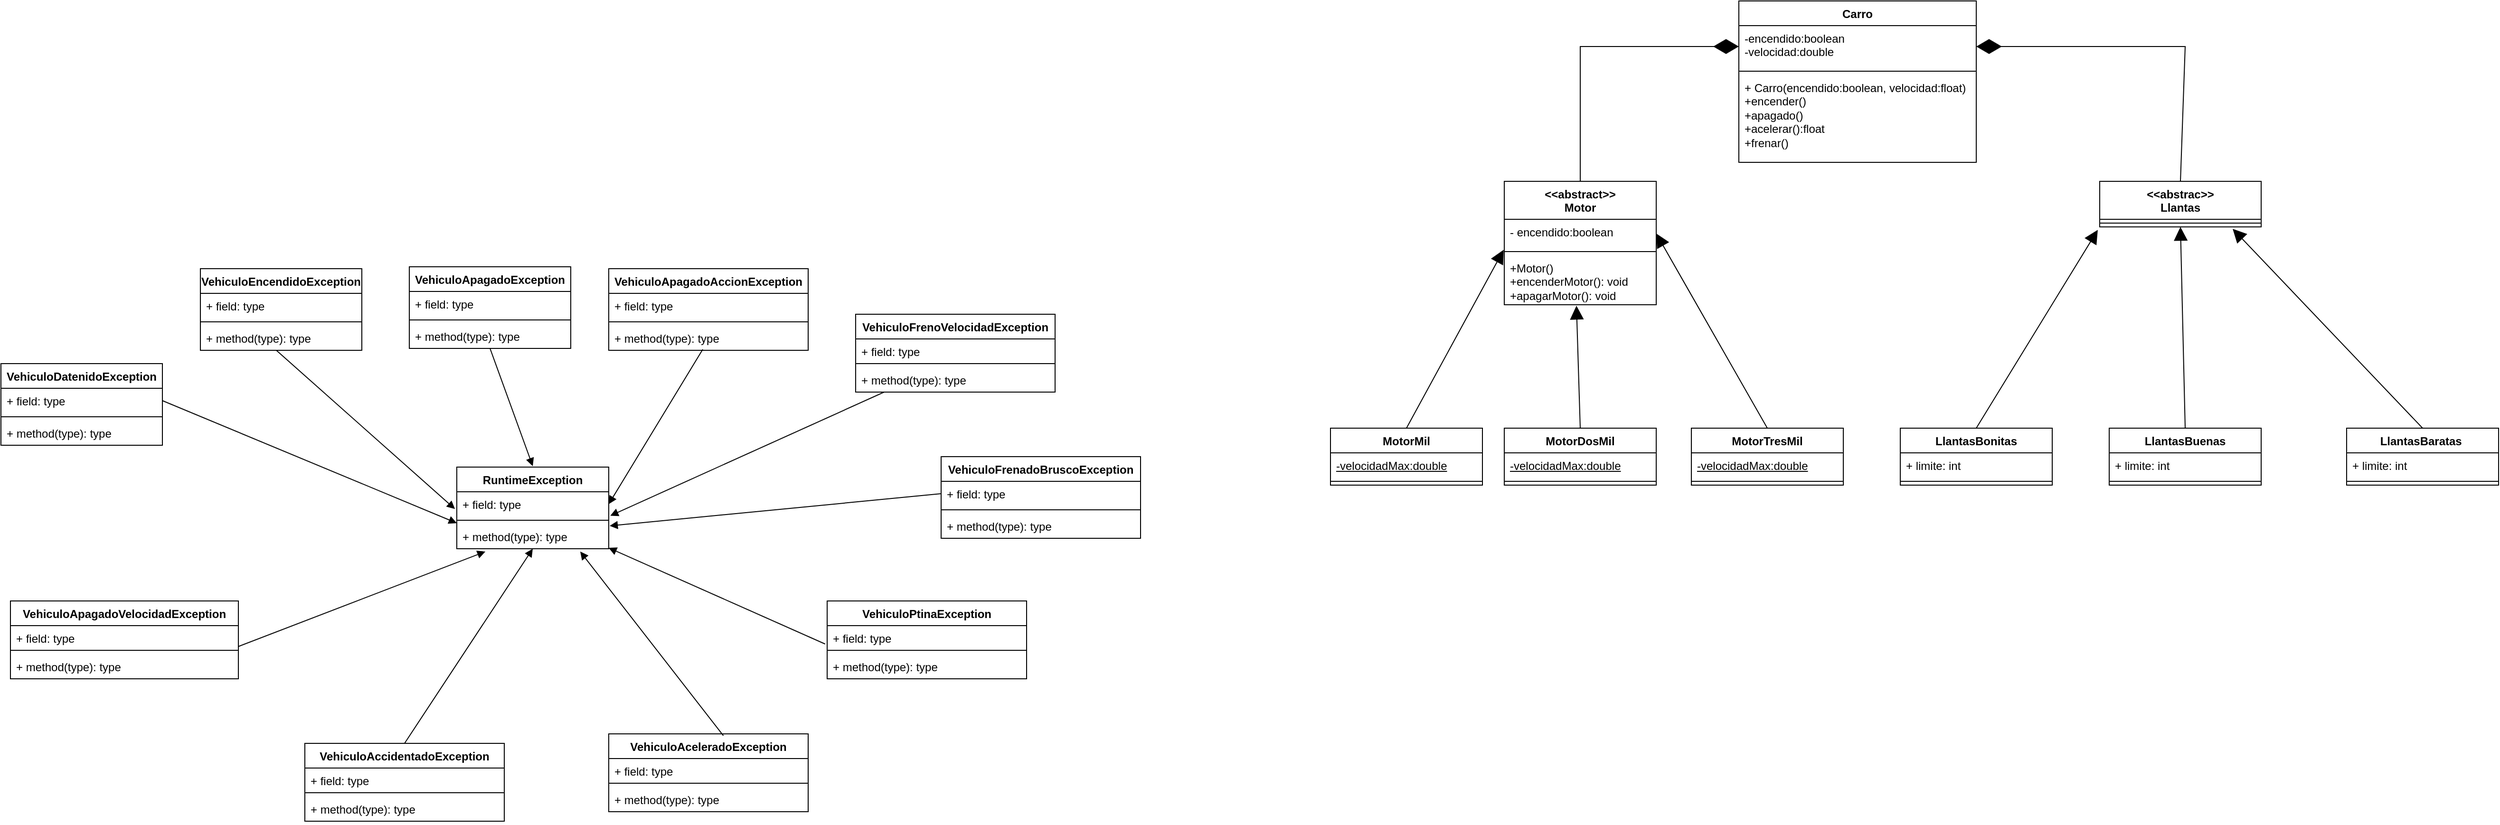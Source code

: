 <mxfile version="24.2.1" type="google">
  <diagram name="Página-1" id="bLbBAbPc-ef8ibbhLxyA">
    <mxGraphModel grid="1" page="1" gridSize="10" guides="1" tooltips="1" connect="1" arrows="1" fold="1" pageScale="1" pageWidth="827" pageHeight="1169" math="0" shadow="0">
      <root>
        <mxCell id="0" />
        <mxCell id="1" parent="0" />
        <mxCell id="VwYss1m0N9UJA2sbbODR-1" value="Carro" style="swimlane;fontStyle=1;align=center;verticalAlign=top;childLayout=stackLayout;horizontal=1;startSize=26;horizontalStack=0;resizeParent=1;resizeParentMax=0;resizeLast=0;collapsible=1;marginBottom=0;whiteSpace=wrap;html=1;labelBackgroundColor=none;" vertex="1" parent="1">
          <mxGeometry x="-150" y="40" width="250" height="170" as="geometry" />
        </mxCell>
        <mxCell id="VwYss1m0N9UJA2sbbODR-2" value="-encendido:boolean&lt;div&gt;-velocidad:double&lt;/div&gt;&lt;div&gt;&lt;br&gt;&lt;/div&gt;" style="text;strokeColor=none;fillColor=none;align=left;verticalAlign=top;spacingLeft=4;spacingRight=4;overflow=hidden;rotatable=0;points=[[0,0.5],[1,0.5]];portConstraint=eastwest;whiteSpace=wrap;html=1;labelBackgroundColor=none;" vertex="1" parent="VwYss1m0N9UJA2sbbODR-1">
          <mxGeometry y="26" width="250" height="44" as="geometry" />
        </mxCell>
        <mxCell id="VwYss1m0N9UJA2sbbODR-3" value="" style="line;strokeWidth=1;fillColor=none;align=left;verticalAlign=middle;spacingTop=-1;spacingLeft=3;spacingRight=3;rotatable=0;labelPosition=right;points=[];portConstraint=eastwest;labelBackgroundColor=none;" vertex="1" parent="VwYss1m0N9UJA2sbbODR-1">
          <mxGeometry y="70" width="250" height="8" as="geometry" />
        </mxCell>
        <mxCell id="VwYss1m0N9UJA2sbbODR-4" value="+ Carro(encendido:boolean,&amp;nbsp;&lt;span style=&quot;background-color: initial;&quot;&gt;velocidad:float&lt;/span&gt;&lt;span style=&quot;background-color: initial;&quot;&gt;)&lt;/span&gt;&lt;div&gt;+encender()&lt;/div&gt;&lt;div&gt;+apagado()&lt;/div&gt;&lt;div&gt;+acelerar():float&lt;/div&gt;&lt;div&gt;+frenar()&lt;/div&gt;&lt;div&gt;&lt;br&gt;&lt;/div&gt;&lt;div&gt;&lt;br&gt;&lt;/div&gt;&lt;div&gt;&lt;br&gt;&lt;/div&gt;" style="text;strokeColor=none;fillColor=none;align=left;verticalAlign=top;spacingLeft=4;spacingRight=4;overflow=hidden;rotatable=0;points=[[0,0.5],[1,0.5]];portConstraint=eastwest;whiteSpace=wrap;html=1;labelBackgroundColor=none;" vertex="1" parent="VwYss1m0N9UJA2sbbODR-1">
          <mxGeometry y="78" width="250" height="92" as="geometry" />
        </mxCell>
        <mxCell id="VwYss1m0N9UJA2sbbODR-5" value="&lt;div&gt;&amp;lt;&amp;lt;abstrac&amp;gt;&amp;gt;&lt;/div&gt;Llantas" style="swimlane;fontStyle=1;align=center;verticalAlign=top;childLayout=stackLayout;horizontal=1;startSize=40;horizontalStack=0;resizeParent=1;resizeParentMax=0;resizeLast=0;collapsible=1;marginBottom=0;whiteSpace=wrap;html=1;labelBackgroundColor=none;" vertex="1" parent="1">
          <mxGeometry x="230" y="230" width="170" height="48" as="geometry">
            <mxRectangle x="230" y="240" width="110" height="40" as="alternateBounds" />
          </mxGeometry>
        </mxCell>
        <mxCell id="VwYss1m0N9UJA2sbbODR-7" value="" style="line;strokeWidth=1;fillColor=none;align=left;verticalAlign=middle;spacingTop=-1;spacingLeft=3;spacingRight=3;rotatable=0;labelPosition=right;points=[];portConstraint=eastwest;labelBackgroundColor=none;" vertex="1" parent="VwYss1m0N9UJA2sbbODR-5">
          <mxGeometry y="40" width="170" height="8" as="geometry" />
        </mxCell>
        <mxCell id="VwYss1m0N9UJA2sbbODR-9" value="LlantasBonitas" style="swimlane;fontStyle=1;align=center;verticalAlign=top;childLayout=stackLayout;horizontal=1;startSize=26;horizontalStack=0;resizeParent=1;resizeParentMax=0;resizeLast=0;collapsible=1;marginBottom=0;whiteSpace=wrap;html=1;labelBackgroundColor=none;" vertex="1" parent="1">
          <mxGeometry x="20" y="490" width="160" height="60" as="geometry" />
        </mxCell>
        <mxCell id="VwYss1m0N9UJA2sbbODR-10" value="+ limite: int" style="text;strokeColor=none;fillColor=none;align=left;verticalAlign=top;spacingLeft=4;spacingRight=4;overflow=hidden;rotatable=0;points=[[0,0.5],[1,0.5]];portConstraint=eastwest;whiteSpace=wrap;html=1;labelBackgroundColor=none;" vertex="1" parent="VwYss1m0N9UJA2sbbODR-9">
          <mxGeometry y="26" width="160" height="26" as="geometry" />
        </mxCell>
        <mxCell id="VwYss1m0N9UJA2sbbODR-11" value="" style="line;strokeWidth=1;fillColor=none;align=left;verticalAlign=middle;spacingTop=-1;spacingLeft=3;spacingRight=3;rotatable=0;labelPosition=right;points=[];portConstraint=eastwest;labelBackgroundColor=none;" vertex="1" parent="VwYss1m0N9UJA2sbbODR-9">
          <mxGeometry y="52" width="160" height="8" as="geometry" />
        </mxCell>
        <mxCell id="VwYss1m0N9UJA2sbbODR-13" value="LlantasBaratas&amp;nbsp;" style="swimlane;fontStyle=1;align=center;verticalAlign=top;childLayout=stackLayout;horizontal=1;startSize=26;horizontalStack=0;resizeParent=1;resizeParentMax=0;resizeLast=0;collapsible=1;marginBottom=0;whiteSpace=wrap;html=1;labelBackgroundColor=none;" vertex="1" parent="1">
          <mxGeometry x="490" y="490" width="160" height="60" as="geometry" />
        </mxCell>
        <mxCell id="VwYss1m0N9UJA2sbbODR-14" value="+ limite: int" style="text;strokeColor=none;fillColor=none;align=left;verticalAlign=top;spacingLeft=4;spacingRight=4;overflow=hidden;rotatable=0;points=[[0,0.5],[1,0.5]];portConstraint=eastwest;whiteSpace=wrap;html=1;labelBackgroundColor=none;" vertex="1" parent="VwYss1m0N9UJA2sbbODR-13">
          <mxGeometry y="26" width="160" height="26" as="geometry" />
        </mxCell>
        <mxCell id="VwYss1m0N9UJA2sbbODR-15" value="" style="line;strokeWidth=1;fillColor=none;align=left;verticalAlign=middle;spacingTop=-1;spacingLeft=3;spacingRight=3;rotatable=0;labelPosition=right;points=[];portConstraint=eastwest;labelBackgroundColor=none;" vertex="1" parent="VwYss1m0N9UJA2sbbODR-13">
          <mxGeometry y="52" width="160" height="8" as="geometry" />
        </mxCell>
        <mxCell id="VwYss1m0N9UJA2sbbODR-17" value="LlantasBuenas" style="swimlane;fontStyle=1;align=center;verticalAlign=top;childLayout=stackLayout;horizontal=1;startSize=26;horizontalStack=0;resizeParent=1;resizeParentMax=0;resizeLast=0;collapsible=1;marginBottom=0;whiteSpace=wrap;html=1;labelBackgroundColor=none;" vertex="1" parent="1">
          <mxGeometry x="240" y="490" width="160" height="60" as="geometry" />
        </mxCell>
        <mxCell id="VwYss1m0N9UJA2sbbODR-18" value="+ limite: int" style="text;strokeColor=none;fillColor=none;align=left;verticalAlign=top;spacingLeft=4;spacingRight=4;overflow=hidden;rotatable=0;points=[[0,0.5],[1,0.5]];portConstraint=eastwest;whiteSpace=wrap;html=1;labelBackgroundColor=none;" vertex="1" parent="VwYss1m0N9UJA2sbbODR-17">
          <mxGeometry y="26" width="160" height="26" as="geometry" />
        </mxCell>
        <mxCell id="VwYss1m0N9UJA2sbbODR-19" value="" style="line;strokeWidth=1;fillColor=none;align=left;verticalAlign=middle;spacingTop=-1;spacingLeft=3;spacingRight=3;rotatable=0;labelPosition=right;points=[];portConstraint=eastwest;labelBackgroundColor=none;" vertex="1" parent="VwYss1m0N9UJA2sbbODR-17">
          <mxGeometry y="52" width="160" height="8" as="geometry" />
        </mxCell>
        <mxCell id="VwYss1m0N9UJA2sbbODR-21" value="&lt;div&gt;&amp;lt;&amp;lt;abstract&amp;gt;&amp;gt;&lt;/div&gt;Motor" style="swimlane;fontStyle=1;align=center;verticalAlign=top;childLayout=stackLayout;horizontal=1;startSize=40;horizontalStack=0;resizeParent=1;resizeParentMax=0;resizeLast=0;collapsible=1;marginBottom=0;whiteSpace=wrap;html=1;labelBackgroundColor=none;" vertex="1" parent="1">
          <mxGeometry x="-397" y="230" width="160" height="130" as="geometry" />
        </mxCell>
        <mxCell id="VwYss1m0N9UJA2sbbODR-22" value="- encendido:boolean" style="text;strokeColor=none;fillColor=none;align=left;verticalAlign=top;spacingLeft=4;spacingRight=4;overflow=hidden;rotatable=0;points=[[0,0.5],[1,0.5]];portConstraint=eastwest;whiteSpace=wrap;html=1;labelBackgroundColor=none;" vertex="1" parent="VwYss1m0N9UJA2sbbODR-21">
          <mxGeometry y="40" width="160" height="30" as="geometry" />
        </mxCell>
        <mxCell id="VwYss1m0N9UJA2sbbODR-23" value="" style="line;strokeWidth=1;fillColor=none;align=left;verticalAlign=middle;spacingTop=-1;spacingLeft=3;spacingRight=3;rotatable=0;labelPosition=right;points=[];portConstraint=eastwest;labelBackgroundColor=none;" vertex="1" parent="VwYss1m0N9UJA2sbbODR-21">
          <mxGeometry y="70" width="160" height="8" as="geometry" />
        </mxCell>
        <mxCell id="VwYss1m0N9UJA2sbbODR-24" value="&lt;div&gt;+Motor(&lt;span style=&quot;background-color: initial;&quot;&gt;)&lt;/span&gt;&lt;/div&gt;+encenderMotor(): void&lt;div&gt;+apagarMotor(): void&lt;/div&gt;" style="text;strokeColor=none;fillColor=none;align=left;verticalAlign=top;spacingLeft=4;spacingRight=4;overflow=hidden;rotatable=0;points=[[0,0.5],[1,0.5]];portConstraint=eastwest;whiteSpace=wrap;html=1;labelBackgroundColor=none;" vertex="1" parent="VwYss1m0N9UJA2sbbODR-21">
          <mxGeometry y="78" width="160" height="52" as="geometry" />
        </mxCell>
        <mxCell id="VwYss1m0N9UJA2sbbODR-25" value="MotorMil" style="swimlane;fontStyle=1;align=center;verticalAlign=top;childLayout=stackLayout;horizontal=1;startSize=26;horizontalStack=0;resizeParent=1;resizeParentMax=0;resizeLast=0;collapsible=1;marginBottom=0;whiteSpace=wrap;html=1;labelBackgroundColor=none;" vertex="1" parent="1">
          <mxGeometry x="-580" y="490" width="160" height="60" as="geometry" />
        </mxCell>
        <mxCell id="VwYss1m0N9UJA2sbbODR-26" value="&lt;u&gt;-velocidadMax:double&lt;/u&gt;" style="text;strokeColor=none;fillColor=none;align=left;verticalAlign=top;spacingLeft=4;spacingRight=4;overflow=hidden;rotatable=0;points=[[0,0.5],[1,0.5]];portConstraint=eastwest;whiteSpace=wrap;html=1;labelBackgroundColor=none;" vertex="1" parent="VwYss1m0N9UJA2sbbODR-25">
          <mxGeometry y="26" width="160" height="26" as="geometry" />
        </mxCell>
        <mxCell id="VwYss1m0N9UJA2sbbODR-27" value="" style="line;strokeWidth=1;fillColor=none;align=left;verticalAlign=middle;spacingTop=-1;spacingLeft=3;spacingRight=3;rotatable=0;labelPosition=right;points=[];portConstraint=eastwest;labelBackgroundColor=none;" vertex="1" parent="VwYss1m0N9UJA2sbbODR-25">
          <mxGeometry y="52" width="160" height="8" as="geometry" />
        </mxCell>
        <mxCell id="VwYss1m0N9UJA2sbbODR-29" value="MotorDosMil" style="swimlane;fontStyle=1;align=center;verticalAlign=top;childLayout=stackLayout;horizontal=1;startSize=26;horizontalStack=0;resizeParent=1;resizeParentMax=0;resizeLast=0;collapsible=1;marginBottom=0;whiteSpace=wrap;html=1;labelBackgroundColor=none;" vertex="1" parent="1">
          <mxGeometry x="-397" y="490" width="160" height="60" as="geometry" />
        </mxCell>
        <mxCell id="VwYss1m0N9UJA2sbbODR-30" value="&lt;u&gt;-velocidadMax:double&lt;/u&gt;" style="text;strokeColor=none;fillColor=none;align=left;verticalAlign=top;spacingLeft=4;spacingRight=4;overflow=hidden;rotatable=0;points=[[0,0.5],[1,0.5]];portConstraint=eastwest;whiteSpace=wrap;html=1;labelBackgroundColor=none;" vertex="1" parent="VwYss1m0N9UJA2sbbODR-29">
          <mxGeometry y="26" width="160" height="26" as="geometry" />
        </mxCell>
        <mxCell id="VwYss1m0N9UJA2sbbODR-31" value="" style="line;strokeWidth=1;fillColor=none;align=left;verticalAlign=middle;spacingTop=-1;spacingLeft=3;spacingRight=3;rotatable=0;labelPosition=right;points=[];portConstraint=eastwest;labelBackgroundColor=none;" vertex="1" parent="VwYss1m0N9UJA2sbbODR-29">
          <mxGeometry y="52" width="160" height="8" as="geometry" />
        </mxCell>
        <mxCell id="VwYss1m0N9UJA2sbbODR-33" value="MotorTresMil" style="swimlane;fontStyle=1;align=center;verticalAlign=top;childLayout=stackLayout;horizontal=1;startSize=26;horizontalStack=0;resizeParent=1;resizeParentMax=0;resizeLast=0;collapsible=1;marginBottom=0;whiteSpace=wrap;html=1;labelBackgroundColor=none;" vertex="1" parent="1">
          <mxGeometry x="-200" y="490" width="160" height="60" as="geometry" />
        </mxCell>
        <mxCell id="VwYss1m0N9UJA2sbbODR-34" value="&lt;u&gt;-velocidadMax:double&lt;/u&gt;" style="text;strokeColor=none;fillColor=none;align=left;verticalAlign=top;spacingLeft=4;spacingRight=4;overflow=hidden;rotatable=0;points=[[0,0.5],[1,0.5]];portConstraint=eastwest;whiteSpace=wrap;html=1;labelBackgroundColor=none;" vertex="1" parent="VwYss1m0N9UJA2sbbODR-33">
          <mxGeometry y="26" width="160" height="26" as="geometry" />
        </mxCell>
        <mxCell id="VwYss1m0N9UJA2sbbODR-35" value="" style="line;strokeWidth=1;fillColor=none;align=left;verticalAlign=middle;spacingTop=-1;spacingLeft=3;spacingRight=3;rotatable=0;labelPosition=right;points=[];portConstraint=eastwest;labelBackgroundColor=none;" vertex="1" parent="VwYss1m0N9UJA2sbbODR-33">
          <mxGeometry y="52" width="160" height="8" as="geometry" />
        </mxCell>
        <mxCell id="VwYss1m0N9UJA2sbbODR-37" value="" style="endArrow=block;endFill=1;endSize=12;html=1;rounded=0;entryX=-0.012;entryY=1.298;entryDx=0;entryDy=0;entryPerimeter=0;exitX=0.5;exitY=0;exitDx=0;exitDy=0;labelBackgroundColor=none;fontColor=default;" edge="1" parent="1" source="VwYss1m0N9UJA2sbbODR-9">
          <mxGeometry width="160" relative="1" as="geometry">
            <mxPoint x="10" y="320" as="sourcePoint" />
            <mxPoint x="227.96" y="281.152" as="targetPoint" />
          </mxGeometry>
        </mxCell>
        <mxCell id="VwYss1m0N9UJA2sbbODR-38" value="" style="endArrow=block;endFill=1;endSize=12;html=1;rounded=0;exitX=0.5;exitY=0;exitDx=0;exitDy=0;entryX=0.5;entryY=1;entryDx=0;entryDy=0;labelBackgroundColor=none;fontColor=default;" edge="1" parent="1" source="VwYss1m0N9UJA2sbbODR-17" target="VwYss1m0N9UJA2sbbODR-5">
          <mxGeometry width="160" relative="1" as="geometry">
            <mxPoint x="320" y="470" as="sourcePoint" />
            <mxPoint x="316.53" y="310.17" as="targetPoint" />
          </mxGeometry>
        </mxCell>
        <mxCell id="VwYss1m0N9UJA2sbbODR-39" value="" style="endArrow=block;endFill=1;endSize=12;html=1;rounded=0;exitX=0.5;exitY=0;exitDx=0;exitDy=0;labelBackgroundColor=none;fontColor=default;" edge="1" parent="1" source="VwYss1m0N9UJA2sbbODR-13">
          <mxGeometry width="160" relative="1" as="geometry">
            <mxPoint x="460" y="400" as="sourcePoint" />
            <mxPoint x="370" y="280" as="targetPoint" />
          </mxGeometry>
        </mxCell>
        <mxCell id="VwYss1m0N9UJA2sbbODR-40" value="" style="endArrow=block;endFill=1;endSize=12;html=1;rounded=0;entryX=0.475;entryY=1.02;entryDx=0;entryDy=0;entryPerimeter=0;exitX=0.5;exitY=0;exitDx=0;exitDy=0;labelBackgroundColor=none;fontColor=default;" edge="1" parent="1" source="VwYss1m0N9UJA2sbbODR-29" target="VwYss1m0N9UJA2sbbODR-24">
          <mxGeometry width="160" relative="1" as="geometry">
            <mxPoint x="-320" y="490" as="sourcePoint" />
            <mxPoint x="-182" y="317" as="targetPoint" />
          </mxGeometry>
        </mxCell>
        <mxCell id="VwYss1m0N9UJA2sbbODR-41" value="" style="endArrow=block;endFill=1;endSize=12;html=1;rounded=0;entryX=-0.004;entryY=-0.113;entryDx=0;entryDy=0;entryPerimeter=0;exitX=0.5;exitY=0;exitDx=0;exitDy=0;labelBackgroundColor=none;fontColor=default;" edge="1" parent="1" source="VwYss1m0N9UJA2sbbODR-25" target="VwYss1m0N9UJA2sbbODR-24">
          <mxGeometry width="160" relative="1" as="geometry">
            <mxPoint x="-535" y="490" as="sourcePoint" />
            <mxPoint x="-397" y="317" as="targetPoint" />
          </mxGeometry>
        </mxCell>
        <mxCell id="VwYss1m0N9UJA2sbbODR-42" value="" style="endArrow=block;endFill=1;endSize=12;html=1;rounded=0;entryX=1;entryY=0.5;entryDx=0;entryDy=0;exitX=0.5;exitY=0;exitDx=0;exitDy=0;labelBackgroundColor=none;fontColor=default;" edge="1" parent="1" source="VwYss1m0N9UJA2sbbODR-33" target="VwYss1m0N9UJA2sbbODR-22">
          <mxGeometry width="160" relative="1" as="geometry">
            <mxPoint x="-120" y="490" as="sourcePoint" />
            <mxPoint x="18" y="317" as="targetPoint" />
          </mxGeometry>
        </mxCell>
        <mxCell id="VwYss1m0N9UJA2sbbODR-43" value="" style="endArrow=diamondThin;endFill=1;endSize=24;html=1;rounded=0;entryX=0;entryY=0.5;entryDx=0;entryDy=0;exitX=0.5;exitY=0;exitDx=0;exitDy=0;labelBackgroundColor=none;fontColor=default;" edge="1" parent="1" source="VwYss1m0N9UJA2sbbODR-21" target="VwYss1m0N9UJA2sbbODR-2">
          <mxGeometry width="160" relative="1" as="geometry">
            <mxPoint x="-430" y="140" as="sourcePoint" />
            <mxPoint x="-270" y="140" as="targetPoint" />
            <Array as="points">
              <mxPoint x="-317" y="88" />
            </Array>
          </mxGeometry>
        </mxCell>
        <mxCell id="VwYss1m0N9UJA2sbbODR-44" value="" style="endArrow=diamondThin;endFill=1;endSize=24;html=1;rounded=0;exitX=0.5;exitY=0;exitDx=0;exitDy=0;entryX=1;entryY=0.5;entryDx=0;entryDy=0;labelBackgroundColor=none;fontColor=default;" edge="1" parent="1" source="VwYss1m0N9UJA2sbbODR-5" target="VwYss1m0N9UJA2sbbODR-2">
          <mxGeometry width="160" relative="1" as="geometry">
            <mxPoint x="320" y="200" as="sourcePoint" />
            <mxPoint x="480" y="200" as="targetPoint" />
            <Array as="points">
              <mxPoint x="320" y="88" />
            </Array>
          </mxGeometry>
        </mxCell>
        <mxCell id="VwYss1m0N9UJA2sbbODR-57" value="VehiculoEncendidoException" style="swimlane;fontStyle=1;align=center;verticalAlign=top;childLayout=stackLayout;horizontal=1;startSize=26;horizontalStack=0;resizeParent=1;resizeParentMax=0;resizeLast=0;collapsible=1;marginBottom=0;whiteSpace=wrap;html=1;labelBackgroundColor=none;" vertex="1" parent="1">
          <mxGeometry x="-1770" y="322" width="170" height="86" as="geometry" />
        </mxCell>
        <mxCell id="VwYss1m0N9UJA2sbbODR-58" value="+ field: type" style="text;strokeColor=none;fillColor=none;align=left;verticalAlign=top;spacingLeft=4;spacingRight=4;overflow=hidden;rotatable=0;points=[[0,0.5],[1,0.5]];portConstraint=eastwest;whiteSpace=wrap;html=1;labelBackgroundColor=none;" vertex="1" parent="VwYss1m0N9UJA2sbbODR-57">
          <mxGeometry y="26" width="170" height="26" as="geometry" />
        </mxCell>
        <mxCell id="VwYss1m0N9UJA2sbbODR-59" value="" style="line;strokeWidth=1;fillColor=none;align=left;verticalAlign=middle;spacingTop=-1;spacingLeft=3;spacingRight=3;rotatable=0;labelPosition=right;points=[];portConstraint=eastwest;labelBackgroundColor=none;" vertex="1" parent="VwYss1m0N9UJA2sbbODR-57">
          <mxGeometry y="52" width="170" height="8" as="geometry" />
        </mxCell>
        <mxCell id="VwYss1m0N9UJA2sbbODR-60" value="+ method(type): type" style="text;strokeColor=none;fillColor=none;align=left;verticalAlign=top;spacingLeft=4;spacingRight=4;overflow=hidden;rotatable=0;points=[[0,0.5],[1,0.5]];portConstraint=eastwest;whiteSpace=wrap;html=1;labelBackgroundColor=none;" vertex="1" parent="VwYss1m0N9UJA2sbbODR-57">
          <mxGeometry y="60" width="170" height="26" as="geometry" />
        </mxCell>
        <mxCell id="VwYss1m0N9UJA2sbbODR-69" value="VehiculoFrenadoBruscoException" style="swimlane;fontStyle=1;align=center;verticalAlign=top;childLayout=stackLayout;horizontal=1;startSize=26;horizontalStack=0;resizeParent=1;resizeParentMax=0;resizeLast=0;collapsible=1;marginBottom=0;whiteSpace=wrap;html=1;labelBackgroundColor=none;" vertex="1" parent="1">
          <mxGeometry x="-990" y="520" width="210" height="86" as="geometry" />
        </mxCell>
        <mxCell id="VwYss1m0N9UJA2sbbODR-70" value="+ field: type" style="text;strokeColor=none;fillColor=none;align=left;verticalAlign=top;spacingLeft=4;spacingRight=4;overflow=hidden;rotatable=0;points=[[0,0.5],[1,0.5]];portConstraint=eastwest;whiteSpace=wrap;html=1;labelBackgroundColor=none;" vertex="1" parent="VwYss1m0N9UJA2sbbODR-69">
          <mxGeometry y="26" width="210" height="26" as="geometry" />
        </mxCell>
        <mxCell id="VwYss1m0N9UJA2sbbODR-71" value="" style="line;strokeWidth=1;fillColor=none;align=left;verticalAlign=middle;spacingTop=-1;spacingLeft=3;spacingRight=3;rotatable=0;labelPosition=right;points=[];portConstraint=eastwest;labelBackgroundColor=none;" vertex="1" parent="VwYss1m0N9UJA2sbbODR-69">
          <mxGeometry y="52" width="210" height="8" as="geometry" />
        </mxCell>
        <mxCell id="VwYss1m0N9UJA2sbbODR-72" value="+ method(type): type" style="text;strokeColor=none;fillColor=none;align=left;verticalAlign=top;spacingLeft=4;spacingRight=4;overflow=hidden;rotatable=0;points=[[0,0.5],[1,0.5]];portConstraint=eastwest;whiteSpace=wrap;html=1;labelBackgroundColor=none;" vertex="1" parent="VwYss1m0N9UJA2sbbODR-69">
          <mxGeometry y="60" width="210" height="26" as="geometry" />
        </mxCell>
        <mxCell id="VwYss1m0N9UJA2sbbODR-73" value="VehiculoDatenidoException" style="swimlane;fontStyle=1;align=center;verticalAlign=top;childLayout=stackLayout;horizontal=1;startSize=26;horizontalStack=0;resizeParent=1;resizeParentMax=0;resizeLast=0;collapsible=1;marginBottom=0;whiteSpace=wrap;html=1;labelBackgroundColor=none;" vertex="1" parent="1">
          <mxGeometry x="-1980" y="422" width="170" height="86" as="geometry" />
        </mxCell>
        <mxCell id="VwYss1m0N9UJA2sbbODR-74" value="+ field: type" style="text;strokeColor=none;fillColor=none;align=left;verticalAlign=top;spacingLeft=4;spacingRight=4;overflow=hidden;rotatable=0;points=[[0,0.5],[1,0.5]];portConstraint=eastwest;whiteSpace=wrap;html=1;labelBackgroundColor=none;" vertex="1" parent="VwYss1m0N9UJA2sbbODR-73">
          <mxGeometry y="26" width="170" height="26" as="geometry" />
        </mxCell>
        <mxCell id="VwYss1m0N9UJA2sbbODR-75" value="" style="line;strokeWidth=1;fillColor=none;align=left;verticalAlign=middle;spacingTop=-1;spacingLeft=3;spacingRight=3;rotatable=0;labelPosition=right;points=[];portConstraint=eastwest;labelBackgroundColor=none;" vertex="1" parent="VwYss1m0N9UJA2sbbODR-73">
          <mxGeometry y="52" width="170" height="8" as="geometry" />
        </mxCell>
        <mxCell id="VwYss1m0N9UJA2sbbODR-76" value="+ method(type): type" style="text;strokeColor=none;fillColor=none;align=left;verticalAlign=top;spacingLeft=4;spacingRight=4;overflow=hidden;rotatable=0;points=[[0,0.5],[1,0.5]];portConstraint=eastwest;whiteSpace=wrap;html=1;labelBackgroundColor=none;" vertex="1" parent="VwYss1m0N9UJA2sbbODR-73">
          <mxGeometry y="60" width="170" height="26" as="geometry" />
        </mxCell>
        <mxCell id="VwYss1m0N9UJA2sbbODR-77" value="VehiculoApagadoException" style="swimlane;fontStyle=1;align=center;verticalAlign=top;childLayout=stackLayout;horizontal=1;startSize=26;horizontalStack=0;resizeParent=1;resizeParentMax=0;resizeLast=0;collapsible=1;marginBottom=0;whiteSpace=wrap;html=1;labelBackgroundColor=none;" vertex="1" parent="1">
          <mxGeometry x="-1550" y="320" width="170" height="86" as="geometry" />
        </mxCell>
        <mxCell id="VwYss1m0N9UJA2sbbODR-78" value="+ field: type" style="text;strokeColor=none;fillColor=none;align=left;verticalAlign=top;spacingLeft=4;spacingRight=4;overflow=hidden;rotatable=0;points=[[0,0.5],[1,0.5]];portConstraint=eastwest;whiteSpace=wrap;html=1;labelBackgroundColor=none;" vertex="1" parent="VwYss1m0N9UJA2sbbODR-77">
          <mxGeometry y="26" width="170" height="26" as="geometry" />
        </mxCell>
        <mxCell id="VwYss1m0N9UJA2sbbODR-79" value="" style="line;strokeWidth=1;fillColor=none;align=left;verticalAlign=middle;spacingTop=-1;spacingLeft=3;spacingRight=3;rotatable=0;labelPosition=right;points=[];portConstraint=eastwest;labelBackgroundColor=none;" vertex="1" parent="VwYss1m0N9UJA2sbbODR-77">
          <mxGeometry y="52" width="170" height="8" as="geometry" />
        </mxCell>
        <mxCell id="VwYss1m0N9UJA2sbbODR-80" value="+ method(type): type" style="text;strokeColor=none;fillColor=none;align=left;verticalAlign=top;spacingLeft=4;spacingRight=4;overflow=hidden;rotatable=0;points=[[0,0.5],[1,0.5]];portConstraint=eastwest;whiteSpace=wrap;html=1;labelBackgroundColor=none;" vertex="1" parent="VwYss1m0N9UJA2sbbODR-77">
          <mxGeometry y="60" width="170" height="26" as="geometry" />
        </mxCell>
        <mxCell id="VwYss1m0N9UJA2sbbODR-81" value="VehiculoApagadoAccionException" style="swimlane;fontStyle=1;align=center;verticalAlign=top;childLayout=stackLayout;horizontal=1;startSize=26;horizontalStack=0;resizeParent=1;resizeParentMax=0;resizeLast=0;collapsible=1;marginBottom=0;whiteSpace=wrap;html=1;labelBackgroundColor=none;" vertex="1" parent="1">
          <mxGeometry x="-1340" y="322" width="210" height="86" as="geometry" />
        </mxCell>
        <mxCell id="VwYss1m0N9UJA2sbbODR-82" value="+ field: type" style="text;strokeColor=none;fillColor=none;align=left;verticalAlign=top;spacingLeft=4;spacingRight=4;overflow=hidden;rotatable=0;points=[[0,0.5],[1,0.5]];portConstraint=eastwest;whiteSpace=wrap;html=1;labelBackgroundColor=none;" vertex="1" parent="VwYss1m0N9UJA2sbbODR-81">
          <mxGeometry y="26" width="210" height="26" as="geometry" />
        </mxCell>
        <mxCell id="VwYss1m0N9UJA2sbbODR-83" value="" style="line;strokeWidth=1;fillColor=none;align=left;verticalAlign=middle;spacingTop=-1;spacingLeft=3;spacingRight=3;rotatable=0;labelPosition=right;points=[];portConstraint=eastwest;labelBackgroundColor=none;" vertex="1" parent="VwYss1m0N9UJA2sbbODR-81">
          <mxGeometry y="52" width="210" height="8" as="geometry" />
        </mxCell>
        <mxCell id="VwYss1m0N9UJA2sbbODR-84" value="+ method(type): type" style="text;strokeColor=none;fillColor=none;align=left;verticalAlign=top;spacingLeft=4;spacingRight=4;overflow=hidden;rotatable=0;points=[[0,0.5],[1,0.5]];portConstraint=eastwest;whiteSpace=wrap;html=1;labelBackgroundColor=none;" vertex="1" parent="VwYss1m0N9UJA2sbbODR-81">
          <mxGeometry y="60" width="210" height="26" as="geometry" />
        </mxCell>
        <mxCell id="VwYss1m0N9UJA2sbbODR-86" value="VehiculoFrenoVelocidadException" style="swimlane;fontStyle=1;align=center;verticalAlign=top;childLayout=stackLayout;horizontal=1;startSize=26;horizontalStack=0;resizeParent=1;resizeParentMax=0;resizeLast=0;collapsible=1;marginBottom=0;whiteSpace=wrap;html=1;labelBackgroundColor=none;" vertex="1" parent="1">
          <mxGeometry x="-1080" y="370" width="210" height="82" as="geometry" />
        </mxCell>
        <mxCell id="VwYss1m0N9UJA2sbbODR-87" value="+ field: type" style="text;strokeColor=none;fillColor=none;align=left;verticalAlign=top;spacingLeft=4;spacingRight=4;overflow=hidden;rotatable=0;points=[[0,0.5],[1,0.5]];portConstraint=eastwest;whiteSpace=wrap;html=1;labelBackgroundColor=none;" vertex="1" parent="VwYss1m0N9UJA2sbbODR-86">
          <mxGeometry y="26" width="210" height="22" as="geometry" />
        </mxCell>
        <mxCell id="VwYss1m0N9UJA2sbbODR-88" value="" style="line;strokeWidth=1;fillColor=none;align=left;verticalAlign=middle;spacingTop=-1;spacingLeft=3;spacingRight=3;rotatable=0;labelPosition=right;points=[];portConstraint=eastwest;labelBackgroundColor=none;" vertex="1" parent="VwYss1m0N9UJA2sbbODR-86">
          <mxGeometry y="48" width="210" height="8" as="geometry" />
        </mxCell>
        <mxCell id="VwYss1m0N9UJA2sbbODR-89" value="+ method(type): type" style="text;strokeColor=none;fillColor=none;align=left;verticalAlign=top;spacingLeft=4;spacingRight=4;overflow=hidden;rotatable=0;points=[[0,0.5],[1,0.5]];portConstraint=eastwest;whiteSpace=wrap;html=1;labelBackgroundColor=none;" vertex="1" parent="VwYss1m0N9UJA2sbbODR-86">
          <mxGeometry y="56" width="210" height="26" as="geometry" />
        </mxCell>
        <mxCell id="VwYss1m0N9UJA2sbbODR-94" value="VehiculoApagadoVelocidadException" style="swimlane;fontStyle=1;align=center;verticalAlign=top;childLayout=stackLayout;horizontal=1;startSize=26;horizontalStack=0;resizeParent=1;resizeParentMax=0;resizeLast=0;collapsible=1;marginBottom=0;whiteSpace=wrap;html=1;labelBackgroundColor=none;" vertex="1" parent="1">
          <mxGeometry x="-1970" y="672" width="240" height="82" as="geometry" />
        </mxCell>
        <mxCell id="VwYss1m0N9UJA2sbbODR-95" value="+ field: type" style="text;strokeColor=none;fillColor=none;align=left;verticalAlign=top;spacingLeft=4;spacingRight=4;overflow=hidden;rotatable=0;points=[[0,0.5],[1,0.5]];portConstraint=eastwest;whiteSpace=wrap;html=1;labelBackgroundColor=none;" vertex="1" parent="VwYss1m0N9UJA2sbbODR-94">
          <mxGeometry y="26" width="240" height="22" as="geometry" />
        </mxCell>
        <mxCell id="VwYss1m0N9UJA2sbbODR-96" value="" style="line;strokeWidth=1;fillColor=none;align=left;verticalAlign=middle;spacingTop=-1;spacingLeft=3;spacingRight=3;rotatable=0;labelPosition=right;points=[];portConstraint=eastwest;labelBackgroundColor=none;" vertex="1" parent="VwYss1m0N9UJA2sbbODR-94">
          <mxGeometry y="48" width="240" height="8" as="geometry" />
        </mxCell>
        <mxCell id="VwYss1m0N9UJA2sbbODR-97" value="+ method(type): type" style="text;strokeColor=none;fillColor=none;align=left;verticalAlign=top;spacingLeft=4;spacingRight=4;overflow=hidden;rotatable=0;points=[[0,0.5],[1,0.5]];portConstraint=eastwest;whiteSpace=wrap;html=1;labelBackgroundColor=none;" vertex="1" parent="VwYss1m0N9UJA2sbbODR-94">
          <mxGeometry y="56" width="240" height="26" as="geometry" />
        </mxCell>
        <mxCell id="VwYss1m0N9UJA2sbbODR-102" value="VehiculoAceleradoException" style="swimlane;fontStyle=1;align=center;verticalAlign=top;childLayout=stackLayout;horizontal=1;startSize=26;horizontalStack=0;resizeParent=1;resizeParentMax=0;resizeLast=0;collapsible=1;marginBottom=0;whiteSpace=wrap;html=1;labelBackgroundColor=none;" vertex="1" parent="1">
          <mxGeometry x="-1340" y="812" width="210" height="82" as="geometry" />
        </mxCell>
        <mxCell id="VwYss1m0N9UJA2sbbODR-103" value="+ field: type" style="text;strokeColor=none;fillColor=none;align=left;verticalAlign=top;spacingLeft=4;spacingRight=4;overflow=hidden;rotatable=0;points=[[0,0.5],[1,0.5]];portConstraint=eastwest;whiteSpace=wrap;html=1;labelBackgroundColor=none;" vertex="1" parent="VwYss1m0N9UJA2sbbODR-102">
          <mxGeometry y="26" width="210" height="22" as="geometry" />
        </mxCell>
        <mxCell id="VwYss1m0N9UJA2sbbODR-104" value="" style="line;strokeWidth=1;fillColor=none;align=left;verticalAlign=middle;spacingTop=-1;spacingLeft=3;spacingRight=3;rotatable=0;labelPosition=right;points=[];portConstraint=eastwest;labelBackgroundColor=none;" vertex="1" parent="VwYss1m0N9UJA2sbbODR-102">
          <mxGeometry y="48" width="210" height="8" as="geometry" />
        </mxCell>
        <mxCell id="VwYss1m0N9UJA2sbbODR-105" value="+ method(type): type" style="text;strokeColor=none;fillColor=none;align=left;verticalAlign=top;spacingLeft=4;spacingRight=4;overflow=hidden;rotatable=0;points=[[0,0.5],[1,0.5]];portConstraint=eastwest;whiteSpace=wrap;html=1;labelBackgroundColor=none;" vertex="1" parent="VwYss1m0N9UJA2sbbODR-102">
          <mxGeometry y="56" width="210" height="26" as="geometry" />
        </mxCell>
        <mxCell id="VwYss1m0N9UJA2sbbODR-110" value="VehiculoPtinaException" style="swimlane;fontStyle=1;align=center;verticalAlign=top;childLayout=stackLayout;horizontal=1;startSize=26;horizontalStack=0;resizeParent=1;resizeParentMax=0;resizeLast=0;collapsible=1;marginBottom=0;whiteSpace=wrap;html=1;labelBackgroundColor=none;" vertex="1" parent="1">
          <mxGeometry x="-1110" y="672" width="210" height="82" as="geometry" />
        </mxCell>
        <mxCell id="VwYss1m0N9UJA2sbbODR-111" value="+ field: type" style="text;strokeColor=none;fillColor=none;align=left;verticalAlign=top;spacingLeft=4;spacingRight=4;overflow=hidden;rotatable=0;points=[[0,0.5],[1,0.5]];portConstraint=eastwest;whiteSpace=wrap;html=1;labelBackgroundColor=none;" vertex="1" parent="VwYss1m0N9UJA2sbbODR-110">
          <mxGeometry y="26" width="210" height="22" as="geometry" />
        </mxCell>
        <mxCell id="VwYss1m0N9UJA2sbbODR-112" value="" style="line;strokeWidth=1;fillColor=none;align=left;verticalAlign=middle;spacingTop=-1;spacingLeft=3;spacingRight=3;rotatable=0;labelPosition=right;points=[];portConstraint=eastwest;labelBackgroundColor=none;" vertex="1" parent="VwYss1m0N9UJA2sbbODR-110">
          <mxGeometry y="48" width="210" height="8" as="geometry" />
        </mxCell>
        <mxCell id="VwYss1m0N9UJA2sbbODR-113" value="+ method(type): type" style="text;strokeColor=none;fillColor=none;align=left;verticalAlign=top;spacingLeft=4;spacingRight=4;overflow=hidden;rotatable=0;points=[[0,0.5],[1,0.5]];portConstraint=eastwest;whiteSpace=wrap;html=1;labelBackgroundColor=none;" vertex="1" parent="VwYss1m0N9UJA2sbbODR-110">
          <mxGeometry y="56" width="210" height="26" as="geometry" />
        </mxCell>
        <mxCell id="VwYss1m0N9UJA2sbbODR-114" value="VehiculoAccidentadoException" style="swimlane;fontStyle=1;align=center;verticalAlign=top;childLayout=stackLayout;horizontal=1;startSize=26;horizontalStack=0;resizeParent=1;resizeParentMax=0;resizeLast=0;collapsible=1;marginBottom=0;whiteSpace=wrap;html=1;labelBackgroundColor=none;" vertex="1" parent="1">
          <mxGeometry x="-1660" y="822" width="210" height="82" as="geometry" />
        </mxCell>
        <mxCell id="VwYss1m0N9UJA2sbbODR-115" value="+ field: type" style="text;strokeColor=none;fillColor=none;align=left;verticalAlign=top;spacingLeft=4;spacingRight=4;overflow=hidden;rotatable=0;points=[[0,0.5],[1,0.5]];portConstraint=eastwest;whiteSpace=wrap;html=1;labelBackgroundColor=none;" vertex="1" parent="VwYss1m0N9UJA2sbbODR-114">
          <mxGeometry y="26" width="210" height="22" as="geometry" />
        </mxCell>
        <mxCell id="VwYss1m0N9UJA2sbbODR-116" value="" style="line;strokeWidth=1;fillColor=none;align=left;verticalAlign=middle;spacingTop=-1;spacingLeft=3;spacingRight=3;rotatable=0;labelPosition=right;points=[];portConstraint=eastwest;labelBackgroundColor=none;" vertex="1" parent="VwYss1m0N9UJA2sbbODR-114">
          <mxGeometry y="48" width="210" height="8" as="geometry" />
        </mxCell>
        <mxCell id="VwYss1m0N9UJA2sbbODR-117" value="+ method(type): type" style="text;strokeColor=none;fillColor=none;align=left;verticalAlign=top;spacingLeft=4;spacingRight=4;overflow=hidden;rotatable=0;points=[[0,0.5],[1,0.5]];portConstraint=eastwest;whiteSpace=wrap;html=1;labelBackgroundColor=none;" vertex="1" parent="VwYss1m0N9UJA2sbbODR-114">
          <mxGeometry y="56" width="210" height="26" as="geometry" />
        </mxCell>
        <mxCell id="VwYss1m0N9UJA2sbbODR-118" value="RuntimeException" style="swimlane;fontStyle=1;align=center;verticalAlign=top;childLayout=stackLayout;horizontal=1;startSize=26;horizontalStack=0;resizeParent=1;resizeParentMax=0;resizeLast=0;collapsible=1;marginBottom=0;whiteSpace=wrap;html=1;labelBackgroundColor=none;" vertex="1" parent="1">
          <mxGeometry x="-1500" y="531" width="160" height="86" as="geometry" />
        </mxCell>
        <mxCell id="VwYss1m0N9UJA2sbbODR-119" value="+ field: type" style="text;strokeColor=none;fillColor=none;align=left;verticalAlign=top;spacingLeft=4;spacingRight=4;overflow=hidden;rotatable=0;points=[[0,0.5],[1,0.5]];portConstraint=eastwest;whiteSpace=wrap;html=1;labelBackgroundColor=none;" vertex="1" parent="VwYss1m0N9UJA2sbbODR-118">
          <mxGeometry y="26" width="160" height="26" as="geometry" />
        </mxCell>
        <mxCell id="VwYss1m0N9UJA2sbbODR-120" value="" style="line;strokeWidth=1;fillColor=none;align=left;verticalAlign=middle;spacingTop=-1;spacingLeft=3;spacingRight=3;rotatable=0;labelPosition=right;points=[];portConstraint=eastwest;labelBackgroundColor=none;" vertex="1" parent="VwYss1m0N9UJA2sbbODR-118">
          <mxGeometry y="52" width="160" height="8" as="geometry" />
        </mxCell>
        <mxCell id="VwYss1m0N9UJA2sbbODR-121" value="+ method(type): type" style="text;strokeColor=none;fillColor=none;align=left;verticalAlign=top;spacingLeft=4;spacingRight=4;overflow=hidden;rotatable=0;points=[[0,0.5],[1,0.5]];portConstraint=eastwest;whiteSpace=wrap;html=1;labelBackgroundColor=none;" vertex="1" parent="VwYss1m0N9UJA2sbbODR-118">
          <mxGeometry y="60" width="160" height="26" as="geometry" />
        </mxCell>
        <mxCell id="VwYss1m0N9UJA2sbbODR-122" value="" style="endArrow=none;startArrow=block;endFill=0;startFill=1;html=1;rounded=0;entryX=0.5;entryY=1;entryDx=0;entryDy=0;labelBackgroundColor=none;fontColor=default;" edge="1" parent="1" target="VwYss1m0N9UJA2sbbODR-77">
          <mxGeometry width="160" relative="1" as="geometry">
            <mxPoint x="-1420" y="530" as="sourcePoint" />
            <mxPoint x="-1420" y="480" as="targetPoint" />
          </mxGeometry>
        </mxCell>
        <mxCell id="VwYss1m0N9UJA2sbbODR-128" value="" style="endArrow=none;startArrow=block;endFill=0;startFill=1;html=1;rounded=0;entryX=1;entryY=0.5;entryDx=0;entryDy=0;exitX=0;exitY=0.875;exitDx=0;exitDy=0;exitPerimeter=0;labelBackgroundColor=none;fontColor=default;" edge="1" parent="1" source="VwYss1m0N9UJA2sbbODR-120" target="VwYss1m0N9UJA2sbbODR-74">
          <mxGeometry width="160" relative="1" as="geometry">
            <mxPoint x="-1550" y="590" as="sourcePoint" />
            <mxPoint x="-1690" y="540" as="targetPoint" />
          </mxGeometry>
        </mxCell>
        <mxCell id="VwYss1m0N9UJA2sbbODR-129" value="" style="endArrow=none;startArrow=block;endFill=0;startFill=1;html=1;rounded=0;entryX=0.575;entryY=0.024;entryDx=0;entryDy=0;entryPerimeter=0;labelBackgroundColor=none;fontColor=default;" edge="1" parent="1" target="VwYss1m0N9UJA2sbbODR-102">
          <mxGeometry width="160" relative="1" as="geometry">
            <mxPoint x="-1370" y="620" as="sourcePoint" />
            <mxPoint x="-1300" y="651" as="targetPoint" />
          </mxGeometry>
        </mxCell>
        <mxCell id="VwYss1m0N9UJA2sbbODR-130" value="" style="endArrow=none;startArrow=block;endFill=0;startFill=1;html=1;rounded=0;entryX=0.5;entryY=1;entryDx=0;entryDy=0;exitX=0.188;exitY=1.115;exitDx=0;exitDy=0;exitPerimeter=0;labelBackgroundColor=none;fontColor=default;" edge="1" parent="1" source="VwYss1m0N9UJA2sbbODR-121">
          <mxGeometry width="160" relative="1" as="geometry">
            <mxPoint x="-1685" y="844" as="sourcePoint" />
            <mxPoint x="-1730" y="720" as="targetPoint" />
          </mxGeometry>
        </mxCell>
        <mxCell id="VwYss1m0N9UJA2sbbODR-131" value="" style="endArrow=none;startArrow=block;endFill=0;startFill=1;html=1;rounded=0;entryX=0.5;entryY=0;entryDx=0;entryDy=0;exitX=0.5;exitY=1;exitDx=0;exitDy=0;labelBackgroundColor=none;fontColor=default;" edge="1" parent="1" source="VwYss1m0N9UJA2sbbODR-118" target="VwYss1m0N9UJA2sbbODR-114">
          <mxGeometry width="160" relative="1" as="geometry">
            <mxPoint x="-1425" y="812" as="sourcePoint" />
            <mxPoint x="-1470" y="688" as="targetPoint" />
          </mxGeometry>
        </mxCell>
        <mxCell id="VwYss1m0N9UJA2sbbODR-132" value="" style="endArrow=none;startArrow=block;endFill=0;startFill=1;html=1;rounded=0;entryX=0.5;entryY=1;entryDx=0;entryDy=0;exitX=-0.012;exitY=0.698;exitDx=0;exitDy=0;exitPerimeter=0;labelBackgroundColor=none;fontColor=default;" edge="1" parent="1" source="VwYss1m0N9UJA2sbbODR-119">
          <mxGeometry width="160" relative="1" as="geometry">
            <mxPoint x="-1645" y="532" as="sourcePoint" />
            <mxPoint x="-1690" y="408" as="targetPoint" />
          </mxGeometry>
        </mxCell>
        <mxCell id="VwYss1m0N9UJA2sbbODR-133" value="" style="endArrow=none;startArrow=block;endFill=0;startFill=1;html=1;rounded=0;entryX=0.5;entryY=1;entryDx=0;entryDy=0;exitX=1;exitY=0.5;exitDx=0;exitDy=0;labelBackgroundColor=none;fontColor=default;" edge="1" parent="1" source="VwYss1m0N9UJA2sbbODR-119">
          <mxGeometry width="160" relative="1" as="geometry">
            <mxPoint x="-1196" y="531" as="sourcePoint" />
            <mxPoint x="-1241" y="407" as="targetPoint" />
          </mxGeometry>
        </mxCell>
        <mxCell id="VwYss1m0N9UJA2sbbODR-134" value="" style="endArrow=none;startArrow=block;endFill=0;startFill=1;html=1;rounded=0;entryX=0;entryY=0.5;entryDx=0;entryDy=0;exitX=1.006;exitY=0.074;exitDx=0;exitDy=0;exitPerimeter=0;labelBackgroundColor=none;fontColor=default;" edge="1" parent="1" source="VwYss1m0N9UJA2sbbODR-121" target="VwYss1m0N9UJA2sbbODR-70">
          <mxGeometry width="160" relative="1" as="geometry">
            <mxPoint x="-1130" y="672" as="sourcePoint" />
            <mxPoint x="-1175" y="548" as="targetPoint" />
          </mxGeometry>
        </mxCell>
        <mxCell id="VwYss1m0N9UJA2sbbODR-135" value="" style="endArrow=none;startArrow=block;endFill=0;startFill=1;html=1;rounded=0;entryX=0.5;entryY=1;entryDx=0;entryDy=0;exitX=1.01;exitY=0.972;exitDx=0;exitDy=0;exitPerimeter=0;labelBackgroundColor=none;fontColor=default;" edge="1" parent="1" source="VwYss1m0N9UJA2sbbODR-119">
          <mxGeometry width="160" relative="1" as="geometry">
            <mxPoint x="-1005" y="576" as="sourcePoint" />
            <mxPoint x="-1050" y="452" as="targetPoint" />
          </mxGeometry>
        </mxCell>
        <mxCell id="VwYss1m0N9UJA2sbbODR-136" value="" style="endArrow=none;startArrow=block;endFill=0;startFill=1;html=1;rounded=0;entryX=-0.01;entryY=0.88;entryDx=0;entryDy=0;entryPerimeter=0;exitX=0.999;exitY=0.963;exitDx=0;exitDy=0;exitPerimeter=0;labelBackgroundColor=none;fontColor=default;" edge="1" parent="1" source="VwYss1m0N9UJA2sbbODR-121" target="VwYss1m0N9UJA2sbbODR-111">
          <mxGeometry width="160" relative="1" as="geometry">
            <mxPoint x="-1198" y="774" as="sourcePoint" />
            <mxPoint x="-1283" y="630" as="targetPoint" />
          </mxGeometry>
        </mxCell>
      </root>
    </mxGraphModel>
  </diagram>
</mxfile>
